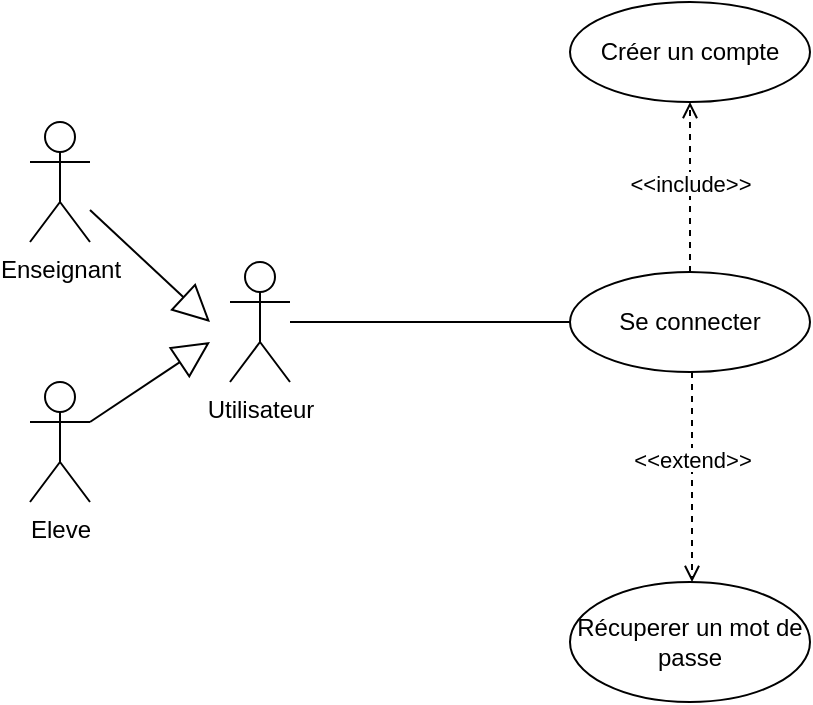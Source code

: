 <mxfile version="14.6.13" type="device" pages="5"><diagram id="R2lEEEUBdFMjLlhIrx00" name="Login"><mxGraphModel dx="1936" dy="966" grid="1" gridSize="10" guides="1" tooltips="1" connect="1" arrows="1" fold="1" page="1" pageScale="1" pageWidth="850" pageHeight="1100" math="0" shadow="0" extFonts="Permanent Marker^https://fonts.googleapis.com/css?family=Permanent+Marker"><root><mxCell id="0"/><mxCell id="1" parent="0"/><mxCell id="rSMUd6y8HLeWPfy1jwJ5-3" value="Se connecter" style="ellipse;whiteSpace=wrap;html=1;" parent="1" vertex="1"><mxGeometry x="240" y="305" width="120" height="50" as="geometry"/></mxCell><mxCell id="rSMUd6y8HLeWPfy1jwJ5-4" value="Récuperer un mot de passe" style="ellipse;whiteSpace=wrap;html=1;" parent="1" vertex="1"><mxGeometry x="240" y="460" width="120" height="60" as="geometry"/></mxCell><mxCell id="rSMUd6y8HLeWPfy1jwJ5-5" value="Créer un compte" style="ellipse;whiteSpace=wrap;html=1;" parent="1" vertex="1"><mxGeometry x="240" y="170" width="120" height="50" as="geometry"/></mxCell><mxCell id="rSMUd6y8HLeWPfy1jwJ5-11" value="Utilisateur" style="shape=umlActor;verticalLabelPosition=bottom;verticalAlign=top;html=1;outlineConnect=0;" parent="1" vertex="1"><mxGeometry x="70" y="300" width="30" height="60" as="geometry"/></mxCell><mxCell id="FKmG4xjtZas7433FBow0-7" value="&lt;span style=&quot;background-color: rgb(255 , 255 , 255)&quot;&gt;&amp;lt;&amp;lt;include&amp;gt;&amp;gt;&lt;/span&gt;" style="html=1;verticalAlign=bottom;labelBackgroundColor=none;endArrow=open;endFill=0;dashed=1;exitX=0.5;exitY=0;exitDx=0;exitDy=0;entryX=0.5;entryY=1;entryDx=0;entryDy=0;" parent="1" source="rSMUd6y8HLeWPfy1jwJ5-3" target="rSMUd6y8HLeWPfy1jwJ5-5" edge="1"><mxGeometry x="-0.176" width="160" relative="1" as="geometry"><mxPoint x="280" y="490" as="sourcePoint"/><mxPoint x="440" y="490" as="targetPoint"/><mxPoint as="offset"/></mxGeometry></mxCell><mxCell id="FKmG4xjtZas7433FBow0-8" value="&lt;span style=&quot;background-color: rgb(255 , 255 , 255)&quot;&gt;&amp;lt;&amp;lt;extend&amp;gt;&amp;gt;&lt;/span&gt;" style="html=1;verticalAlign=bottom;labelBackgroundColor=none;endArrow=open;endFill=0;dashed=1;exitX=0.5;exitY=1;exitDx=0;exitDy=0;entryX=0.5;entryY=0;entryDx=0;entryDy=0;jumpSize=6;shadow=0;" parent="1" edge="1"><mxGeometry width="160" relative="1" as="geometry"><mxPoint x="301" y="355" as="sourcePoint"/><mxPoint x="301" y="460" as="targetPoint"/></mxGeometry></mxCell><mxCell id="FKmG4xjtZas7433FBow0-18" value="Enseignant" style="shape=umlActor;verticalLabelPosition=bottom;verticalAlign=top;html=1;outlineConnect=0;" parent="1" vertex="1"><mxGeometry x="-30" y="230" width="30" height="60" as="geometry"/></mxCell><mxCell id="FKmG4xjtZas7433FBow0-19" value="Eleve" style="shape=umlActor;verticalLabelPosition=bottom;verticalAlign=top;html=1;outlineConnect=0;" parent="1" vertex="1"><mxGeometry x="-30" y="360" width="30" height="60" as="geometry"/></mxCell><mxCell id="FKmG4xjtZas7433FBow0-20" value="" style="endArrow=block;endSize=16;endFill=0;html=1;shadow=0;" parent="1" source="FKmG4xjtZas7433FBow0-18" edge="1"><mxGeometry width="160" relative="1" as="geometry"><mxPoint x="70" y="380" as="sourcePoint"/><mxPoint x="60" y="330" as="targetPoint"/></mxGeometry></mxCell><mxCell id="FKmG4xjtZas7433FBow0-21" value="" style="endArrow=block;endSize=16;endFill=0;html=1;shadow=0;" parent="1" source="FKmG4xjtZas7433FBow0-19" edge="1"><mxGeometry width="160" relative="1" as="geometry"><mxPoint x="70" y="380" as="sourcePoint"/><mxPoint x="60" y="340" as="targetPoint"/></mxGeometry></mxCell><mxCell id="BFJyxPSElRC5k6lFGYfs-1" value="" style="endArrow=none;html=1;entryX=0;entryY=0.5;entryDx=0;entryDy=0;" parent="1" source="rSMUd6y8HLeWPfy1jwJ5-11" target="rSMUd6y8HLeWPfy1jwJ5-3" edge="1"><mxGeometry width="50" height="50" relative="1" as="geometry"><mxPoint x="170" y="390" as="sourcePoint"/><mxPoint x="220" y="340" as="targetPoint"/></mxGeometry></mxCell></root></mxGraphModel></diagram><diagram id="4jEv7oynq7CIjgr-kwUn" name="Dashboard"><mxGraphModel dx="1422" dy="822" grid="1" gridSize="10" guides="1" tooltips="1" connect="1" arrows="1" fold="1" page="1" pageScale="1" pageWidth="827" pageHeight="1169" math="0" shadow="0"><root><mxCell id="-KZJtEkH1yOGDYd6LbGD-0"/><mxCell id="-KZJtEkH1yOGDYd6LbGD-1" parent="-KZJtEkH1yOGDYd6LbGD-0"/><mxCell id="gYqjvf5ccGnWt-39jl98-0" value="Résumer des taches a faire" style="ellipse;whiteSpace=wrap;html=1;" parent="-KZJtEkH1yOGDYd6LbGD-1" vertex="1"><mxGeometry x="354" y="120" width="120" height="80" as="geometry"/></mxCell><mxCell id="gYqjvf5ccGnWt-39jl98-1" value="Consulter une liste des évenements" style="ellipse;whiteSpace=wrap;html=1;" parent="-KZJtEkH1yOGDYd6LbGD-1" vertex="1"><mxGeometry x="354" y="220" width="120" height="80" as="geometry"/></mxCell><mxCell id="gYqjvf5ccGnWt-39jl98-2" value="Connaitre le nombre de message non lu" style="ellipse;whiteSpace=wrap;html=1;" parent="-KZJtEkH1yOGDYd6LbGD-1" vertex="1"><mxGeometry x="354" y="330" width="120" height="80" as="geometry"/></mxCell><mxCell id="T8HB6-j4jNNHvIP1Svcs-6" style="edgeStyle=orthogonalEdgeStyle;rounded=0;jumpSize=6;orthogonalLoop=1;jettySize=auto;html=1;entryX=0;entryY=0.5;entryDx=0;entryDy=0;shadow=0;endArrow=none;endFill=0;" parent="-KZJtEkH1yOGDYd6LbGD-1" source="T8HB6-j4jNNHvIP1Svcs-0" target="gYqjvf5ccGnWt-39jl98-1" edge="1"><mxGeometry relative="1" as="geometry"/></mxCell><mxCell id="yusRjlNf0jdUwTMBzE8d-0" style="edgeStyle=orthogonalEdgeStyle;rounded=0;jumpSize=6;orthogonalLoop=1;jettySize=auto;html=1;entryX=0;entryY=0.5;entryDx=0;entryDy=0;shadow=0;endArrow=none;endFill=0;" parent="-KZJtEkH1yOGDYd6LbGD-1" source="T8HB6-j4jNNHvIP1Svcs-0" target="gYqjvf5ccGnWt-39jl98-0" edge="1"><mxGeometry relative="1" as="geometry"/></mxCell><mxCell id="yusRjlNf0jdUwTMBzE8d-1" style="edgeStyle=orthogonalEdgeStyle;rounded=0;jumpSize=6;orthogonalLoop=1;jettySize=auto;html=1;entryX=0;entryY=0.5;entryDx=0;entryDy=0;shadow=0;endArrow=none;endFill=0;" parent="-KZJtEkH1yOGDYd6LbGD-1" source="T8HB6-j4jNNHvIP1Svcs-0" target="gYqjvf5ccGnWt-39jl98-2" edge="1"><mxGeometry relative="1" as="geometry"/></mxCell><mxCell id="T8HB6-j4jNNHvIP1Svcs-0" value="Utilisateur" style="shape=umlActor;verticalLabelPosition=bottom;verticalAlign=top;html=1;outlineConnect=0;" parent="-KZJtEkH1yOGDYd6LbGD-1" vertex="1"><mxGeometry x="190" y="230" width="30" height="60" as="geometry"/></mxCell><mxCell id="T8HB6-j4jNNHvIP1Svcs-1" value="Enseignant" style="shape=umlActor;verticalLabelPosition=bottom;verticalAlign=top;html=1;outlineConnect=0;" parent="-KZJtEkH1yOGDYd6LbGD-1" vertex="1"><mxGeometry x="90" y="160" width="30" height="60" as="geometry"/></mxCell><mxCell id="T8HB6-j4jNNHvIP1Svcs-2" value="Eleve" style="shape=umlActor;verticalLabelPosition=bottom;verticalAlign=top;html=1;outlineConnect=0;" parent="-KZJtEkH1yOGDYd6LbGD-1" vertex="1"><mxGeometry x="90" y="290" width="30" height="60" as="geometry"/></mxCell><mxCell id="T8HB6-j4jNNHvIP1Svcs-3" value="" style="endArrow=block;endSize=16;endFill=0;html=1;shadow=0;" parent="-KZJtEkH1yOGDYd6LbGD-1" source="T8HB6-j4jNNHvIP1Svcs-1" edge="1"><mxGeometry width="160" relative="1" as="geometry"><mxPoint x="190" y="310" as="sourcePoint"/><mxPoint x="180" y="260" as="targetPoint"/></mxGeometry></mxCell><mxCell id="T8HB6-j4jNNHvIP1Svcs-4" value="" style="endArrow=block;endSize=16;endFill=0;html=1;shadow=0;" parent="-KZJtEkH1yOGDYd6LbGD-1" source="T8HB6-j4jNNHvIP1Svcs-2" edge="1"><mxGeometry width="160" relative="1" as="geometry"><mxPoint x="190" y="310" as="sourcePoint"/><mxPoint x="180" y="270" as="targetPoint"/></mxGeometry></mxCell><mxCell id="2p8rfkXy1A6qgp_hVdy--0" value="On considère tous les utilisateurs connectés" style="shape=note2;boundedLbl=1;whiteSpace=wrap;html=1;size=25;verticalAlign=top;align=center;" parent="-KZJtEkH1yOGDYd6LbGD-1" vertex="1"><mxGeometry x="50" y="70" width="120" height="60" as="geometry"/></mxCell></root></mxGraphModel></diagram><diagram id="g4xieqAOuOU14rqP-DAW" name="Calendrier"><mxGraphModel dx="1913" dy="966" grid="1" gridSize="10" guides="1" tooltips="1" connect="1" arrows="1" fold="1" page="1" pageScale="1" pageWidth="827" pageHeight="1169" math="0" shadow="0"><root><mxCell id="tIIGLsmRnbtoUTvVpIsX-0"/><mxCell id="tIIGLsmRnbtoUTvVpIsX-1" parent="tIIGLsmRnbtoUTvVpIsX-0"/><mxCell id="Bj8ziiDUbTDtiFYRkw10-0" value="Consulter les évenements" style="ellipse;whiteSpace=wrap;html=1;" parent="tIIGLsmRnbtoUTvVpIsX-1" vertex="1"><mxGeometry x="200" y="305" width="120" height="50" as="geometry"/></mxCell><mxCell id="Bj8ziiDUbTDtiFYRkw10-1" value="Fixer un rendez-vous" style="ellipse;whiteSpace=wrap;html=1;" parent="tIIGLsmRnbtoUTvVpIsX-1" vertex="1"><mxGeometry x="200" y="170" width="120" height="50" as="geometry"/></mxCell><mxCell id="hpWziDBWc-fgpZX8k803-5" style="edgeStyle=orthogonalEdgeStyle;rounded=0;jumpSize=6;orthogonalLoop=1;jettySize=auto;html=1;entryX=0;entryY=0.5;entryDx=0;entryDy=0;shadow=0;endArrow=none;endFill=0;" parent="tIIGLsmRnbtoUTvVpIsX-1" source="hpWziDBWc-fgpZX8k803-0" target="Bj8ziiDUbTDtiFYRkw10-0" edge="1"><mxGeometry relative="1" as="geometry"/></mxCell><mxCell id="m1sfQAQ7TBfgk8VqY2Vn-1" style="edgeStyle=orthogonalEdgeStyle;rounded=0;orthogonalLoop=1;jettySize=auto;html=1;entryX=0;entryY=0.5;entryDx=0;entryDy=0;endArrow=none;endFill=0;" parent="tIIGLsmRnbtoUTvVpIsX-1" source="hpWziDBWc-fgpZX8k803-0" target="m1sfQAQ7TBfgk8VqY2Vn-0" edge="1"><mxGeometry relative="1" as="geometry"/></mxCell><mxCell id="hpWziDBWc-fgpZX8k803-0" value="Utilisateur" style="shape=umlActor;verticalLabelPosition=bottom;verticalAlign=top;html=1;outlineConnect=0;" parent="tIIGLsmRnbtoUTvVpIsX-1" vertex="1"><mxGeometry x="70" y="300" width="30" height="60" as="geometry"/></mxCell><mxCell id="hpWziDBWc-fgpZX8k803-7" style="edgeStyle=orthogonalEdgeStyle;rounded=0;jumpSize=6;orthogonalLoop=1;jettySize=auto;html=1;entryX=0;entryY=0.5;entryDx=0;entryDy=0;shadow=0;endArrow=none;endFill=0;" parent="tIIGLsmRnbtoUTvVpIsX-1" source="hpWziDBWc-fgpZX8k803-1" target="Bj8ziiDUbTDtiFYRkw10-1" edge="1"><mxGeometry relative="1" as="geometry"/></mxCell><mxCell id="hpWziDBWc-fgpZX8k803-1" value="Enseignant" style="shape=umlActor;verticalLabelPosition=bottom;verticalAlign=top;html=1;outlineConnect=0;" parent="tIIGLsmRnbtoUTvVpIsX-1" vertex="1"><mxGeometry x="-30" y="230" width="30" height="60" as="geometry"/></mxCell><mxCell id="hpWziDBWc-fgpZX8k803-2" value="Eleve" style="shape=umlActor;verticalLabelPosition=bottom;verticalAlign=top;html=1;outlineConnect=0;" parent="tIIGLsmRnbtoUTvVpIsX-1" vertex="1"><mxGeometry x="-30" y="360" width="30" height="60" as="geometry"/></mxCell><mxCell id="hpWziDBWc-fgpZX8k803-3" value="" style="endArrow=block;endSize=16;endFill=0;html=1;shadow=0;" parent="tIIGLsmRnbtoUTvVpIsX-1" source="hpWziDBWc-fgpZX8k803-1" edge="1"><mxGeometry width="160" relative="1" as="geometry"><mxPoint x="70" y="380" as="sourcePoint"/><mxPoint x="60" y="330" as="targetPoint"/></mxGeometry></mxCell><mxCell id="hpWziDBWc-fgpZX8k803-4" value="" style="endArrow=block;endSize=16;endFill=0;html=1;shadow=0;" parent="tIIGLsmRnbtoUTvVpIsX-1" source="hpWziDBWc-fgpZX8k803-2" edge="1"><mxGeometry width="160" relative="1" as="geometry"><mxPoint x="70" y="380" as="sourcePoint"/><mxPoint x="60" y="340" as="targetPoint"/></mxGeometry></mxCell><mxCell id="m1sfQAQ7TBfgk8VqY2Vn-0" value="Ajouter/supprimer un événement dans son calendrier" style="ellipse;whiteSpace=wrap;html=1;" parent="tIIGLsmRnbtoUTvVpIsX-1" vertex="1"><mxGeometry x="200" y="440" width="120" height="80" as="geometry"/></mxCell><mxCell id="X-SapGx7yGYfS1OcrEKC-0" value="&lt;span style=&quot;background-color: rgb(255 , 255 , 255)&quot;&gt;&amp;lt;&amp;lt;extend&amp;gt;&amp;gt;&lt;/span&gt;" style="html=1;verticalAlign=bottom;labelBackgroundColor=none;endArrow=open;endFill=0;dashed=1;exitX=0.5;exitY=1;exitDx=0;exitDy=0;entryX=0.5;entryY=0;entryDx=0;entryDy=0;jumpSize=6;shadow=0;strokeColor=#000000;" parent="tIIGLsmRnbtoUTvVpIsX-1" source="Bj8ziiDUbTDtiFYRkw10-1" target="Bj8ziiDUbTDtiFYRkw10-0" edge="1"><mxGeometry width="160" relative="1" as="geometry"><mxPoint x="390" y="230" as="sourcePoint"/><mxPoint x="390" y="335" as="targetPoint"/></mxGeometry></mxCell><mxCell id="X-SapGx7yGYfS1OcrEKC-1" value="&lt;span style=&quot;background-color: rgb(255 , 255 , 255)&quot;&gt;&amp;lt;&amp;lt;extend&amp;gt;&amp;gt;&lt;/span&gt;" style="html=1;verticalAlign=bottom;labelBackgroundColor=none;endArrow=open;endFill=0;dashed=1;jumpSize=6;shadow=0;strokeColor=#000000;exitX=0.5;exitY=0;exitDx=0;exitDy=0;entryX=0.5;entryY=1;entryDx=0;entryDy=0;" parent="tIIGLsmRnbtoUTvVpIsX-1" source="m1sfQAQ7TBfgk8VqY2Vn-0" target="Bj8ziiDUbTDtiFYRkw10-0" edge="1"><mxGeometry width="160" relative="1" as="geometry"><mxPoint x="260" y="400" as="sourcePoint"/><mxPoint x="260" y="360" as="targetPoint"/></mxGeometry></mxCell><mxCell id="yLTTUgjyHtZqMKkkMWC1-0" value="On considère tous les utilisateurs connectés" style="shape=note2;boundedLbl=1;whiteSpace=wrap;html=1;size=25;verticalAlign=top;align=center;" parent="tIIGLsmRnbtoUTvVpIsX-1" vertex="1"><mxGeometry x="-50" y="150" width="120" height="60" as="geometry"/></mxCell></root></mxGraphModel></diagram><diagram id="NMIDcMLKZkJlccmPh-JX" name="Conversation"><mxGraphModel dx="1422" dy="1991" grid="1" gridSize="10" guides="1" tooltips="1" connect="1" arrows="1" fold="1" page="1" pageScale="1" pageWidth="827" pageHeight="1169" math="0" shadow="0"><root><mxCell id="c-_Pf8FXU9XAGsWpJMrl-0"/><mxCell id="c-_Pf8FXU9XAGsWpJMrl-1" parent="c-_Pf8FXU9XAGsWpJMrl-0"/><mxCell id="3iKswAKg5Su7XsFmMc-q-0" value="Envoyer un message" style="ellipse;whiteSpace=wrap;html=1;" parent="c-_Pf8FXU9XAGsWpJMrl-1" vertex="1"><mxGeometry x="354" y="130" width="120" height="50" as="geometry"/></mxCell><mxCell id="3iKswAKg5Su7XsFmMc-q-1" value="Consulter le statut d'un message" style="ellipse;whiteSpace=wrap;html=1;" parent="c-_Pf8FXU9XAGsWpJMrl-1" vertex="1"><mxGeometry x="354" y="230" width="120" height="60" as="geometry"/></mxCell><mxCell id="DExkzPe5a1t-MNLbC1IM-0" value="Consulter l'historique d'une discussion" style="ellipse;whiteSpace=wrap;html=1;" parent="c-_Pf8FXU9XAGsWpJMrl-1" vertex="1"><mxGeometry x="354" y="-10" width="120" height="80" as="geometry"/></mxCell><mxCell id="D_ciCXgMRhSDM0gC1hc7-0" value="Gérer sa liste de contact" style="ellipse;whiteSpace=wrap;html=1;" parent="c-_Pf8FXU9XAGsWpJMrl-1" vertex="1"><mxGeometry x="354" y="320" width="120" height="80" as="geometry"/></mxCell><mxCell id="f5Lo1KeufQrUxNOUMKfq-5" style="edgeStyle=orthogonalEdgeStyle;rounded=0;jumpSize=6;orthogonalLoop=1;jettySize=auto;html=1;entryX=0;entryY=0.5;entryDx=0;entryDy=0;shadow=0;endArrow=none;endFill=0;" parent="c-_Pf8FXU9XAGsWpJMrl-1" source="f5Lo1KeufQrUxNOUMKfq-0" target="3iKswAKg5Su7XsFmMc-q-0" edge="1"><mxGeometry relative="1" as="geometry"/></mxCell><mxCell id="f5Lo1KeufQrUxNOUMKfq-6" style="edgeStyle=orthogonalEdgeStyle;rounded=0;jumpSize=6;orthogonalLoop=1;jettySize=auto;html=1;entryX=0;entryY=0.5;entryDx=0;entryDy=0;shadow=0;endArrow=none;endFill=0;" parent="c-_Pf8FXU9XAGsWpJMrl-1" source="f5Lo1KeufQrUxNOUMKfq-0" target="3iKswAKg5Su7XsFmMc-q-1" edge="1"><mxGeometry relative="1" as="geometry"/></mxCell><mxCell id="f5Lo1KeufQrUxNOUMKfq-7" style="edgeStyle=orthogonalEdgeStyle;rounded=0;jumpSize=6;orthogonalLoop=1;jettySize=auto;html=1;entryX=0;entryY=0.5;entryDx=0;entryDy=0;shadow=0;endArrow=none;endFill=0;" parent="c-_Pf8FXU9XAGsWpJMrl-1" source="f5Lo1KeufQrUxNOUMKfq-0" target="DExkzPe5a1t-MNLbC1IM-0" edge="1"><mxGeometry relative="1" as="geometry"/></mxCell><mxCell id="f5Lo1KeufQrUxNOUMKfq-8" style="edgeStyle=orthogonalEdgeStyle;rounded=0;jumpSize=6;orthogonalLoop=1;jettySize=auto;html=1;entryX=0;entryY=0.5;entryDx=0;entryDy=0;shadow=0;endArrow=none;endFill=0;" parent="c-_Pf8FXU9XAGsWpJMrl-1" source="f5Lo1KeufQrUxNOUMKfq-0" target="D_ciCXgMRhSDM0gC1hc7-0" edge="1"><mxGeometry relative="1" as="geometry"/></mxCell><mxCell id="f5Lo1KeufQrUxNOUMKfq-0" value="Utilisateur" style="shape=umlActor;verticalLabelPosition=bottom;verticalAlign=top;html=1;outlineConnect=0;" parent="c-_Pf8FXU9XAGsWpJMrl-1" vertex="1"><mxGeometry x="170" y="190" width="30" height="60" as="geometry"/></mxCell><mxCell id="f5Lo1KeufQrUxNOUMKfq-1" value="Enseignant" style="shape=umlActor;verticalLabelPosition=bottom;verticalAlign=top;html=1;outlineConnect=0;" parent="c-_Pf8FXU9XAGsWpJMrl-1" vertex="1"><mxGeometry x="70" y="120" width="30" height="60" as="geometry"/></mxCell><mxCell id="f5Lo1KeufQrUxNOUMKfq-2" value="Eleve" style="shape=umlActor;verticalLabelPosition=bottom;verticalAlign=top;html=1;outlineConnect=0;" parent="c-_Pf8FXU9XAGsWpJMrl-1" vertex="1"><mxGeometry x="70" y="250" width="30" height="60" as="geometry"/></mxCell><mxCell id="f5Lo1KeufQrUxNOUMKfq-3" value="" style="endArrow=block;endSize=16;endFill=0;html=1;shadow=0;" parent="c-_Pf8FXU9XAGsWpJMrl-1" source="f5Lo1KeufQrUxNOUMKfq-1" edge="1"><mxGeometry width="160" relative="1" as="geometry"><mxPoint x="170" y="270" as="sourcePoint"/><mxPoint x="160" y="220" as="targetPoint"/></mxGeometry></mxCell><mxCell id="f5Lo1KeufQrUxNOUMKfq-4" value="" style="endArrow=block;endSize=16;endFill=0;html=1;shadow=0;" parent="c-_Pf8FXU9XAGsWpJMrl-1" source="f5Lo1KeufQrUxNOUMKfq-2" edge="1"><mxGeometry width="160" relative="1" as="geometry"><mxPoint x="170" y="270" as="sourcePoint"/><mxPoint x="160" y="230" as="targetPoint"/></mxGeometry></mxCell><mxCell id="7px578fGz0kKEMZZw0hO-0" value="&lt;span style=&quot;background-color: rgb(255 , 255 , 255)&quot;&gt;&amp;lt;&amp;lt;include&amp;gt;&amp;gt;&lt;/span&gt;" style="html=1;verticalAlign=bottom;labelBackgroundColor=none;endArrow=open;endFill=0;dashed=1;exitX=0.5;exitY=0;exitDx=0;exitDy=0;entryX=0.5;entryY=1;entryDx=0;entryDy=0;strokeColor=#000000;" parent="c-_Pf8FXU9XAGsWpJMrl-1" source="3iKswAKg5Su7XsFmMc-q-0" target="DExkzPe5a1t-MNLbC1IM-0" edge="1"><mxGeometry x="-0.176" width="160" relative="1" as="geometry"><mxPoint x="370" y="215" as="sourcePoint"/><mxPoint x="370" y="130" as="targetPoint"/><mxPoint as="offset"/></mxGeometry></mxCell><mxCell id="7px578fGz0kKEMZZw0hO-1" value="&lt;span style=&quot;background-color: rgb(255 , 255 , 255)&quot;&gt;&amp;lt;&amp;lt;extend&amp;gt;&amp;gt;&lt;/span&gt;" style="html=1;verticalAlign=bottom;labelBackgroundColor=none;endArrow=open;endFill=0;dashed=1;exitX=0.5;exitY=1;exitDx=0;exitDy=0;jumpSize=6;shadow=0;strokeColor=#000000;" parent="c-_Pf8FXU9XAGsWpJMrl-1" source="3iKswAKg5Su7XsFmMc-q-0" edge="1"><mxGeometry width="160" relative="1" as="geometry"><mxPoint x="370" y="120" as="sourcePoint"/><mxPoint x="414" y="225" as="targetPoint"/></mxGeometry></mxCell><mxCell id="tbSqfW-_y2Hl7Lj4cQYC-0" value="On considère tous les utilisateurs connectés" style="shape=note2;boundedLbl=1;whiteSpace=wrap;html=1;size=25;verticalAlign=top;align=center;" parent="c-_Pf8FXU9XAGsWpJMrl-1" vertex="1"><mxGeometry width="120" height="60" as="geometry"/></mxCell></root></mxGraphModel></diagram><diagram id="KEAClVD9knoYeYSk_A8b" name="Gestion des taches"><mxGraphModel dx="1422" dy="822" grid="1" gridSize="10" guides="1" tooltips="1" connect="1" arrows="1" fold="1" page="1" pageScale="1" pageWidth="827" pageHeight="1169" math="0" shadow="0"><root><mxCell id="2LnobJkTuCokU2M8OOEJ-0"/><mxCell id="2LnobJkTuCokU2M8OOEJ-1" parent="2LnobJkTuCokU2M8OOEJ-0"/><mxCell id="U9QmG27ie4dcTdLK0zaD-0" value="Créer une tâche pour soi" style="ellipse;whiteSpace=wrap;html=1;" parent="2LnobJkTuCokU2M8OOEJ-1" vertex="1"><mxGeometry x="294" y="440" width="120" height="50" as="geometry"/></mxCell><mxCell id="U9QmG27ie4dcTdLK0zaD-1" value="Créer une tache pour ses élèves" style="ellipse;whiteSpace=wrap;html=1;" parent="2LnobJkTuCokU2M8OOEJ-1" vertex="1"><mxGeometry x="300" y="180" width="120" height="50" as="geometry"/></mxCell><mxCell id="5fpOQ2GWt9cs8owolXFb-0" value="Consulter/gerer la ToDo liste" style="ellipse;whiteSpace=wrap;html=1;" parent="2LnobJkTuCokU2M8OOEJ-1" vertex="1"><mxGeometry x="294" y="320" width="120" height="60" as="geometry"/></mxCell><mxCell id="c0tEImnX7EugnEqwl5jT-6" style="edgeStyle=orthogonalEdgeStyle;rounded=0;jumpSize=6;orthogonalLoop=1;jettySize=auto;html=1;entryX=0;entryY=0.5;entryDx=0;entryDy=0;shadow=0;endArrow=none;endFill=0;" parent="2LnobJkTuCokU2M8OOEJ-1" source="c0tEImnX7EugnEqwl5jT-0" target="5fpOQ2GWt9cs8owolXFb-0" edge="1"><mxGeometry relative="1" as="geometry"/></mxCell><mxCell id="c0tEImnX7EugnEqwl5jT-0" value="Utilisateur" style="shape=umlActor;verticalLabelPosition=bottom;verticalAlign=top;html=1;outlineConnect=0;" parent="2LnobJkTuCokU2M8OOEJ-1" vertex="1"><mxGeometry x="160" y="320" width="30" height="60" as="geometry"/></mxCell><mxCell id="c0tEImnX7EugnEqwl5jT-5" style="edgeStyle=orthogonalEdgeStyle;rounded=0;jumpSize=6;orthogonalLoop=1;jettySize=auto;html=1;entryX=0;entryY=0.5;entryDx=0;entryDy=0;shadow=0;endArrow=none;endFill=0;" parent="2LnobJkTuCokU2M8OOEJ-1" source="c0tEImnX7EugnEqwl5jT-1" target="U9QmG27ie4dcTdLK0zaD-1" edge="1"><mxGeometry relative="1" as="geometry"/></mxCell><mxCell id="c0tEImnX7EugnEqwl5jT-1" value="Enseignant" style="shape=umlActor;verticalLabelPosition=bottom;verticalAlign=top;html=1;outlineConnect=0;" parent="2LnobJkTuCokU2M8OOEJ-1" vertex="1"><mxGeometry x="60" y="250" width="30" height="60" as="geometry"/></mxCell><mxCell id="c0tEImnX7EugnEqwl5jT-7" style="edgeStyle=orthogonalEdgeStyle;rounded=0;jumpSize=6;orthogonalLoop=1;jettySize=auto;html=1;entryX=0;entryY=0.5;entryDx=0;entryDy=0;shadow=0;endArrow=none;endFill=0;" parent="2LnobJkTuCokU2M8OOEJ-1" source="c0tEImnX7EugnEqwl5jT-0" target="U9QmG27ie4dcTdLK0zaD-0" edge="1"><mxGeometry relative="1" as="geometry"><mxPoint x="200" y="350" as="sourcePoint"/></mxGeometry></mxCell><mxCell id="c0tEImnX7EugnEqwl5jT-2" value="Eleve" style="shape=umlActor;verticalLabelPosition=bottom;verticalAlign=top;html=1;outlineConnect=0;" parent="2LnobJkTuCokU2M8OOEJ-1" vertex="1"><mxGeometry x="60" y="380" width="30" height="60" as="geometry"/></mxCell><mxCell id="c0tEImnX7EugnEqwl5jT-3" value="" style="endArrow=block;endSize=16;endFill=0;html=1;shadow=0;" parent="2LnobJkTuCokU2M8OOEJ-1" source="c0tEImnX7EugnEqwl5jT-1" edge="1"><mxGeometry width="160" relative="1" as="geometry"><mxPoint x="160" y="400" as="sourcePoint"/><mxPoint x="150" y="350" as="targetPoint"/></mxGeometry></mxCell><mxCell id="c0tEImnX7EugnEqwl5jT-4" value="" style="endArrow=block;endSize=16;endFill=0;html=1;shadow=0;" parent="2LnobJkTuCokU2M8OOEJ-1" source="c0tEImnX7EugnEqwl5jT-2" edge="1"><mxGeometry width="160" relative="1" as="geometry"><mxPoint x="160" y="400" as="sourcePoint"/><mxPoint x="150" y="360" as="targetPoint"/></mxGeometry></mxCell><mxCell id="s1hIX16gGazVNBxTBQu--0" value="&lt;span style=&quot;background-color: rgb(255 , 255 , 255)&quot;&gt;&amp;lt;&amp;lt;extend&amp;gt;&amp;gt;&lt;/span&gt;" style="html=1;verticalAlign=bottom;labelBackgroundColor=none;endArrow=open;endFill=0;dashed=1;jumpSize=6;shadow=0;strokeColor=#000000;entryX=0.5;entryY=1;entryDx=0;entryDy=0;exitX=0.5;exitY=0;exitDx=0;exitDy=0;" parent="2LnobJkTuCokU2M8OOEJ-1" source="U9QmG27ie4dcTdLK0zaD-0" target="5fpOQ2GWt9cs8owolXFb-0" edge="1"><mxGeometry width="160" relative="1" as="geometry"><mxPoint x="430" y="410" as="sourcePoint"/><mxPoint x="410" y="545" as="targetPoint"/></mxGeometry></mxCell><mxCell id="s1hIX16gGazVNBxTBQu--1" value="&lt;span style=&quot;background-color: rgb(255 , 255 , 255)&quot;&gt;&amp;lt;&amp;lt;extend&amp;gt;&amp;gt;&lt;/span&gt;" style="html=1;verticalAlign=bottom;labelBackgroundColor=none;endArrow=open;endFill=0;dashed=1;jumpSize=6;shadow=0;strokeColor=#000000;exitX=0.45;exitY=1.04;exitDx=0;exitDy=0;exitPerimeter=0;entryX=0.5;entryY=0;entryDx=0;entryDy=0;" parent="2LnobJkTuCokU2M8OOEJ-1" source="U9QmG27ie4dcTdLK0zaD-1" target="5fpOQ2GWt9cs8owolXFb-0" edge="1"><mxGeometry width="160" relative="1" as="geometry"><mxPoint x="410" y="440" as="sourcePoint"/><mxPoint x="510" y="280" as="targetPoint"/></mxGeometry></mxCell><mxCell id="Y8k5t4LziG4_WVLDhBfj-0" value="On considère tous les utilisateurs connectés" style="shape=note2;boundedLbl=1;whiteSpace=wrap;html=1;size=25;verticalAlign=top;align=center;" parent="2LnobJkTuCokU2M8OOEJ-1" vertex="1"><mxGeometry y="175" width="120" height="60" as="geometry"/></mxCell></root></mxGraphModel></diagram></mxfile>